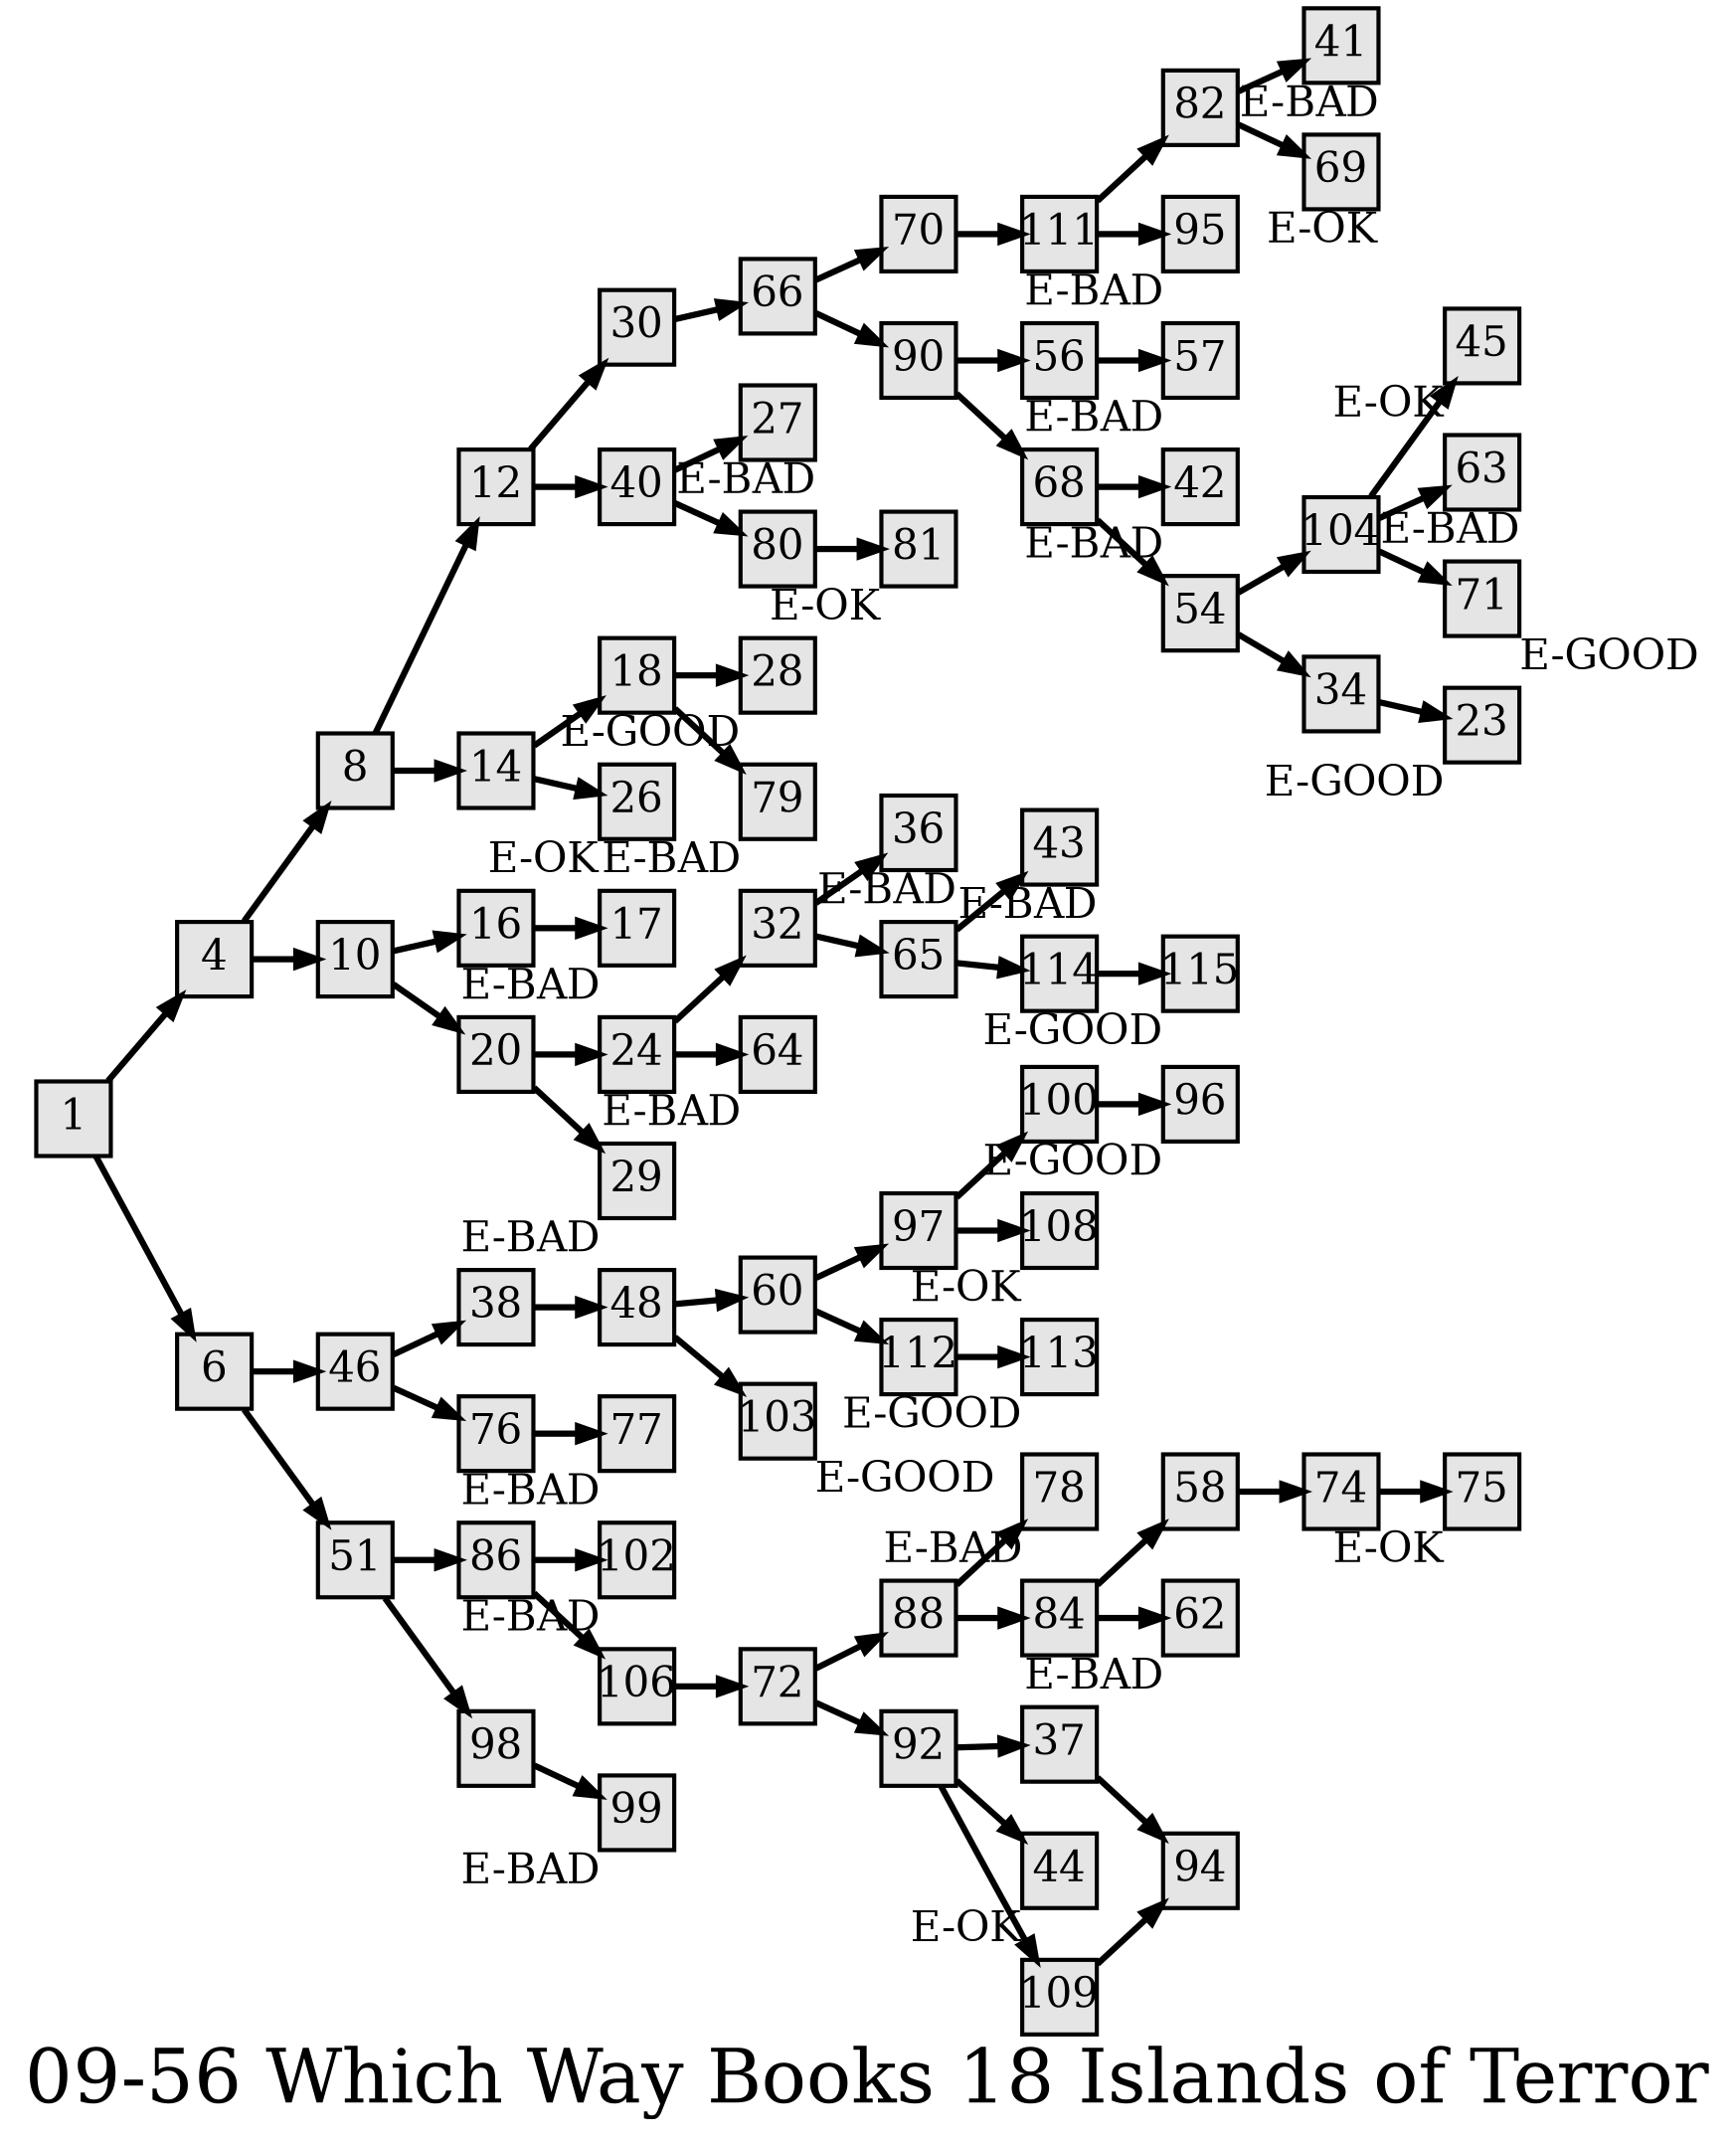 digraph g{
  graph [ label="09-56 Which Way Books 18 Islands of Terror" rankdir=LR, ordering=out, fontsize=36, nodesep="0.35", ranksep="0.45"];
  node  [shape=rect, penwidth=2, fontsize=20, style=filled, fillcolor=grey90, margin="0,0", labelfloat=true, regular=true, fixedsize=true];
  edge  [labelfloat=true, penwidth=3, fontsize=12];
  // ---;
  // group  : Katz;
  // id     :;
  // gbid   :;
  // series :;
  // title  :;
  // author :;
  // credit:;
  // - name : Juliet Way-Henthorne;
  // role : encoder;
  // date : 2017-10-13;
  // - name : Jeremy Douglass;
  // role : editor;
  // date : 2017-10-19;
  // render:;
  // - name   : small;
  // styles : gvStyles-small.txt;
  // engine : dot;
  // comment: >;
  
  // ---;
  
  // From | To | Label;
  
  1 -> 4;
  1 -> 6;
  4 -> 8;
  4 -> 10;
  6 -> 46;
  6 -> 51;
  8 -> 12;
  8 -> 14;
  10 -> 16;
  10 -> 20;
  12 -> 30;
  12 -> 40;
  14 -> 18;
  14 -> 26;
  16 -> 17;
  17	[ xlabel="E-BAD" ];
  18 -> 28;
  18 -> 79;
  20 -> 24;
  20 -> 29;
  23	[ xlabel="E-GOOD" ];
  24 -> 32;
  24 -> 64;
  26	[ xlabel="E-OK" ];
  27	[ xlabel="E-BAD" ];
  28	[ xlabel="E-GOOD" ];
  29	[ xlabel="E-BAD" ];
  30 -> 66;
  32 -> 36;
  32 -> 65;
  34 -> 23;
  36	[ xlabel="E-BAD" ];
  37 -> 94;
  38 -> 48;
  40 -> 27;
  40 -> 80;
  41	[ xlabel="E-BAD" ];
  42	[ xlabel="E-BAD" ];
  43	[ xlabel="E-BAD" ];
  44	[ xlabel="E-OK" ];
  45	[ xlabel="E-OK" ];
  46 -> 38;
  46 -> 76;
  48 -> 60;
  48 -> 103;
  51 -> 86;
  51 -> 98;
  54 -> 104;
  54 -> 34;
  56 -> 57;
  57	[ xlabel="E-BAD" ];
  58 -> 74;
  60 -> 97;
  60 -> 112;
  62	[ xlabel="E-BAD" ];
  63	[ xlabel="E-BAD" ];
  64	[ xlabel="E-BAD" ];
  65 -> 43;
  65 -> 114;
  66 -> 70;
  66 -> 90;
  68 -> 42;
  68 -> 54;
  69	[ xlabel="E-OK" ];
  70 -> 111;
  71	[ xlabel="E-GOOD" ];
  72 -> 88;
  72 -> 92;
  74 -> 75;
  75	[ xlabel="E-OK" ];
  76 -> 77;
  77	[ xlabel="E-BAD" ];
  78	[ xlabel="E-BAD" ];
  79	[ xlabel="E-BAD" ];
  80 -> 81;
  81	[ xlabel="E-OK" ];
  82 -> 41;
  82 -> 69;
  84 -> 58;
  84 -> 62;
  86 -> 102;
  86 -> 106;
  88 -> 78;
  88 -> 84;
  90 -> 56;
  90 -> 68;
  92 -> 37;
  92 -> 44;
  92 -> 109;
  95	[ xlabel="E-BAD" ];
  96	[ xlabel="E-GOOD" ];
  97 -> 100;
  97 -> 108;
  98 -> 99;
  99	[ xlabel="E-BAD" ];
  100 -> 96;
  102	[ xlabel="E-BAD" ];
  103	[ xlabel="E-GOOD" ];
  104 -> 45;
  104 -> 63;
  104 -> 71;
  106 -> 72;
  108	[ xlabel="E-OK" ];
  109 -> 94;
  111 -> 82;
  111 -> 95;
  112 -> 113;
  113	[ xlabel="E-GOOD" ];
  114 -> 115;
  115	[ xlabel="E-GOOD" ];
}

